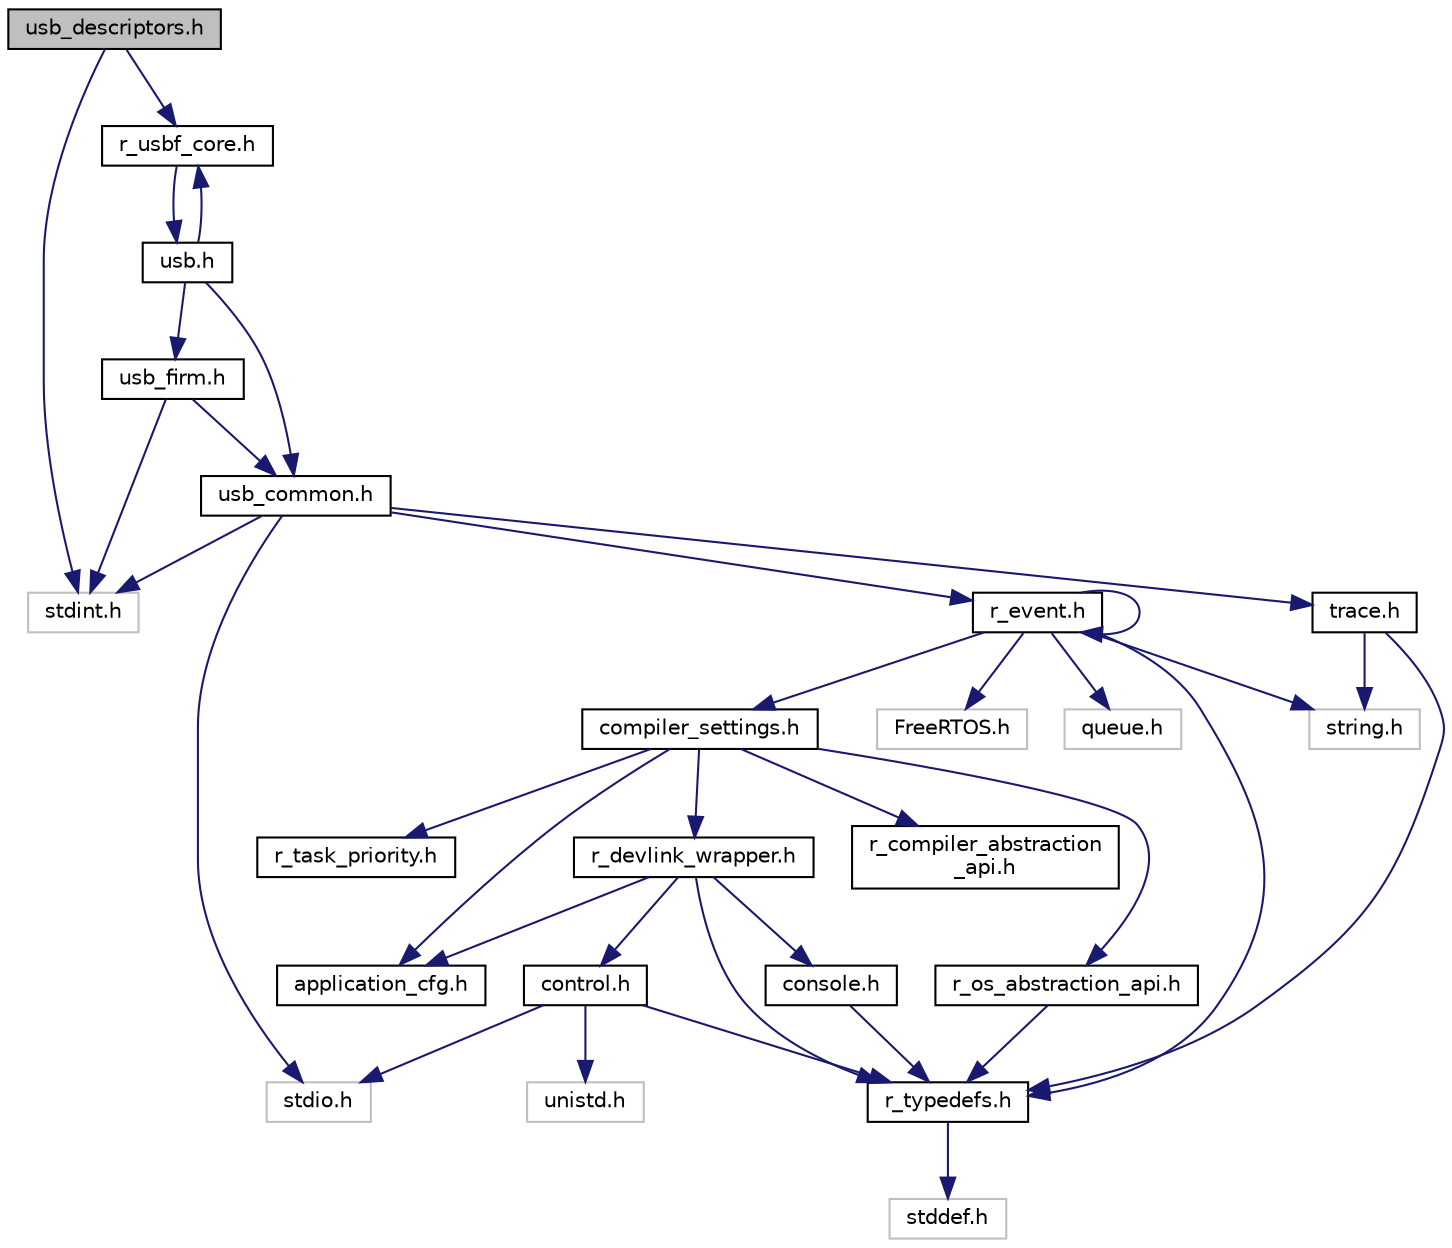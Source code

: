digraph "usb_descriptors.h"
{
 // LATEX_PDF_SIZE
  edge [fontname="Helvetica",fontsize="10",labelfontname="Helvetica",labelfontsize="10"];
  node [fontname="Helvetica",fontsize="10",shape=record];
  Node1 [label="usb_descriptors.h",height=0.2,width=0.4,color="black", fillcolor="grey75", style="filled", fontcolor="black",tooltip=" "];
  Node1 -> Node2 [color="midnightblue",fontsize="10",style="solid",fontname="Helvetica"];
  Node2 [label="stdint.h",height=0.2,width=0.4,color="grey75", fillcolor="white", style="filled",tooltip=" "];
  Node1 -> Node3 [color="midnightblue",fontsize="10",style="solid",fontname="Helvetica"];
  Node3 [label="r_usbf_core.h",height=0.2,width=0.4,color="black", fillcolor="white", style="filled",URL="$db/d63/r__usbf__core_8h.html",tooltip=" "];
  Node3 -> Node4 [color="midnightblue",fontsize="10",style="solid",fontname="Helvetica"];
  Node4 [label="usb.h",height=0.2,width=0.4,color="black", fillcolor="white", style="filled",URL="$dc/de4/usb_8h.html",tooltip=" "];
  Node4 -> Node5 [color="midnightblue",fontsize="10",style="solid",fontname="Helvetica"];
  Node5 [label="usb_firm.h",height=0.2,width=0.4,color="black", fillcolor="white", style="filled",URL="$d6/d2e/usb__firm_8h.html",tooltip=" "];
  Node5 -> Node2 [color="midnightblue",fontsize="10",style="solid",fontname="Helvetica"];
  Node5 -> Node6 [color="midnightblue",fontsize="10",style="solid",fontname="Helvetica"];
  Node6 [label="usb_common.h",height=0.2,width=0.4,color="black", fillcolor="white", style="filled",URL="$dd/d15/usb__common_8h.html",tooltip=" "];
  Node6 -> Node7 [color="midnightblue",fontsize="10",style="solid",fontname="Helvetica"];
  Node7 [label="stdio.h",height=0.2,width=0.4,color="grey75", fillcolor="white", style="filled",tooltip=" "];
  Node6 -> Node2 [color="midnightblue",fontsize="10",style="solid",fontname="Helvetica"];
  Node6 -> Node8 [color="midnightblue",fontsize="10",style="solid",fontname="Helvetica"];
  Node8 [label="r_event.h",height=0.2,width=0.4,color="black", fillcolor="white", style="filled",URL="$d7/d00/r__event_8h.html",tooltip=" "];
  Node8 -> Node9 [color="midnightblue",fontsize="10",style="solid",fontname="Helvetica"];
  Node9 [label="string.h",height=0.2,width=0.4,color="grey75", fillcolor="white", style="filled",tooltip=" "];
  Node8 -> Node10 [color="midnightblue",fontsize="10",style="solid",fontname="Helvetica"];
  Node10 [label="r_typedefs.h",height=0.2,width=0.4,color="black", fillcolor="white", style="filled",URL="$d9/de3/r__typedefs_8h.html",tooltip=" "];
  Node10 -> Node11 [color="midnightblue",fontsize="10",style="solid",fontname="Helvetica"];
  Node11 [label="stddef.h",height=0.2,width=0.4,color="grey75", fillcolor="white", style="filled",tooltip=" "];
  Node8 -> Node12 [color="midnightblue",fontsize="10",style="solid",fontname="Helvetica"];
  Node12 [label="compiler_settings.h",height=0.2,width=0.4,color="black", fillcolor="white", style="filled",URL="$d7/d32/compiler__settings_8h.html",tooltip=" "];
  Node12 -> Node13 [color="midnightblue",fontsize="10",style="solid",fontname="Helvetica"];
  Node13 [label="application_cfg.h",height=0.2,width=0.4,color="black", fillcolor="white", style="filled",URL="$d0/d93/application__cfg_8h.html",tooltip=" "];
  Node12 -> Node14 [color="midnightblue",fontsize="10",style="solid",fontname="Helvetica"];
  Node14 [label="r_compiler_abstraction\l_api.h",height=0.2,width=0.4,color="black", fillcolor="white", style="filled",URL="$d6/dab/r__compiler__abstraction__api_8h.html",tooltip=" "];
  Node12 -> Node15 [color="midnightblue",fontsize="10",style="solid",fontname="Helvetica"];
  Node15 [label="r_os_abstraction_api.h",height=0.2,width=0.4,color="black", fillcolor="white", style="filled",URL="$df/d66/r__os__abstraction__api_8h.html",tooltip=" "];
  Node15 -> Node10 [color="midnightblue",fontsize="10",style="solid",fontname="Helvetica"];
  Node12 -> Node16 [color="midnightblue",fontsize="10",style="solid",fontname="Helvetica"];
  Node16 [label="r_devlink_wrapper.h",height=0.2,width=0.4,color="black", fillcolor="white", style="filled",URL="$db/d34/r__devlink__wrapper_8h.html",tooltip=" "];
  Node16 -> Node10 [color="midnightblue",fontsize="10",style="solid",fontname="Helvetica"];
  Node16 -> Node13 [color="midnightblue",fontsize="10",style="solid",fontname="Helvetica"];
  Node16 -> Node17 [color="midnightblue",fontsize="10",style="solid",fontname="Helvetica"];
  Node17 [label="control.h",height=0.2,width=0.4,color="black", fillcolor="white", style="filled",URL="$d9/d02/control_8h.html",tooltip=" "];
  Node17 -> Node7 [color="midnightblue",fontsize="10",style="solid",fontname="Helvetica"];
  Node17 -> Node18 [color="midnightblue",fontsize="10",style="solid",fontname="Helvetica"];
  Node18 [label="unistd.h",height=0.2,width=0.4,color="grey75", fillcolor="white", style="filled",tooltip=" "];
  Node17 -> Node10 [color="midnightblue",fontsize="10",style="solid",fontname="Helvetica"];
  Node16 -> Node19 [color="midnightblue",fontsize="10",style="solid",fontname="Helvetica"];
  Node19 [label="console.h",height=0.2,width=0.4,color="black", fillcolor="white", style="filled",URL="$d0/de3/console_8h.html",tooltip=" "];
  Node19 -> Node10 [color="midnightblue",fontsize="10",style="solid",fontname="Helvetica"];
  Node12 -> Node20 [color="midnightblue",fontsize="10",style="solid",fontname="Helvetica"];
  Node20 [label="r_task_priority.h",height=0.2,width=0.4,color="black", fillcolor="white", style="filled",URL="$db/de8/r__task__priority_8h.html",tooltip=" "];
  Node8 -> Node21 [color="midnightblue",fontsize="10",style="solid",fontname="Helvetica"];
  Node21 [label="FreeRTOS.h",height=0.2,width=0.4,color="grey75", fillcolor="white", style="filled",tooltip=" "];
  Node8 -> Node22 [color="midnightblue",fontsize="10",style="solid",fontname="Helvetica"];
  Node22 [label="queue.h",height=0.2,width=0.4,color="grey75", fillcolor="white", style="filled",tooltip=" "];
  Node8 -> Node8 [color="midnightblue",fontsize="10",style="solid",fontname="Helvetica"];
  Node6 -> Node23 [color="midnightblue",fontsize="10",style="solid",fontname="Helvetica"];
  Node23 [label="trace.h",height=0.2,width=0.4,color="black", fillcolor="white", style="filled",URL="$d1/d1b/trace_8h.html",tooltip=" "];
  Node23 -> Node9 [color="midnightblue",fontsize="10",style="solid",fontname="Helvetica"];
  Node23 -> Node10 [color="midnightblue",fontsize="10",style="solid",fontname="Helvetica"];
  Node4 -> Node6 [color="midnightblue",fontsize="10",style="solid",fontname="Helvetica"];
  Node4 -> Node3 [color="midnightblue",fontsize="10",style="solid",fontname="Helvetica"];
}
